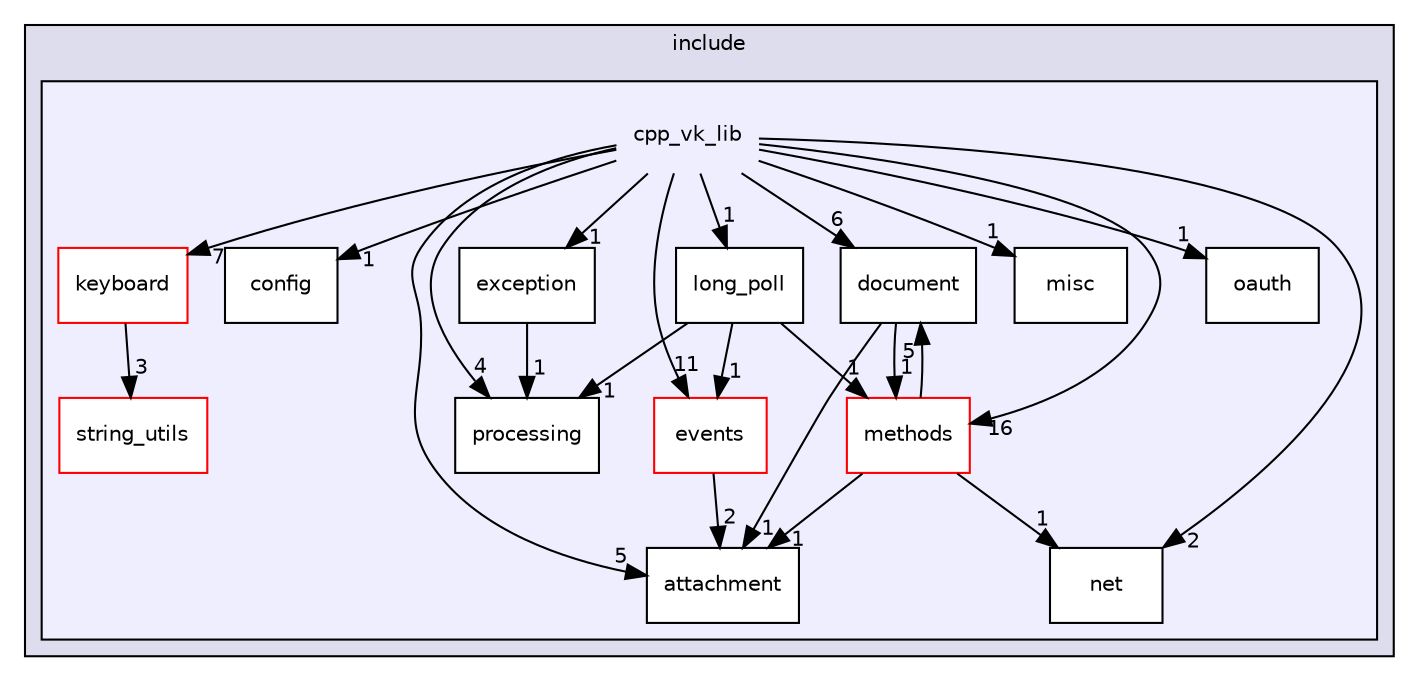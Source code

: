 digraph "cpp_vk_lib" {
  compound=true
  node [ fontsize="10", fontname="Helvetica"];
  edge [ labelfontsize="10", labelfontname="Helvetica"];
  subgraph clusterdir_5a30104352ef4255dc24354b02eb2d20 {
    graph [ bgcolor="#ddddee", pencolor="black", label="include" fontname="Helvetica", fontsize="10", URL="dir_5a30104352ef4255dc24354b02eb2d20.html"]
  subgraph clusterdir_ff8df762ee7a92ae5aae7a0c53291ef2 {
    graph [ bgcolor="#eeeeff", pencolor="black", label="" URL="dir_ff8df762ee7a92ae5aae7a0c53291ef2.html"];
    dir_ff8df762ee7a92ae5aae7a0c53291ef2 [shape=plaintext label="cpp_vk_lib"];
  dir_38ea18007e72c631318107a94e52d45f [shape=box label="attachment" fillcolor="white" style="filled" URL="dir_38ea18007e72c631318107a94e52d45f.html"];
  dir_ae49bd75de9b43f084e4af76ac66124a [shape=box label="config" fillcolor="white" style="filled" URL="dir_ae49bd75de9b43f084e4af76ac66124a.html"];
  dir_c6fbb1671fb3038ec70d8eb32616290e [shape=box label="document" fillcolor="white" style="filled" URL="dir_c6fbb1671fb3038ec70d8eb32616290e.html"];
  dir_53544e70ef113b77a7d7180fbd3b440a [shape=box label="events" fillcolor="white" style="filled" color="red" URL="dir_53544e70ef113b77a7d7180fbd3b440a.html"];
  dir_8d1dcd7c01e37a0f2f234b4aa4b62e15 [shape=box label="exception" fillcolor="white" style="filled" URL="dir_8d1dcd7c01e37a0f2f234b4aa4b62e15.html"];
  dir_a4395e605c4be48afa98c77014abdd59 [shape=box label="keyboard" fillcolor="white" style="filled" color="red" URL="dir_a4395e605c4be48afa98c77014abdd59.html"];
  dir_25c2f00e66240dae870844a8f9395bfc [shape=box label="long_poll" fillcolor="white" style="filled" URL="dir_25c2f00e66240dae870844a8f9395bfc.html"];
  dir_8b3c131c7deef97e7a107e2ab510e8a1 [shape=box label="methods" fillcolor="white" style="filled" color="red" URL="dir_8b3c131c7deef97e7a107e2ab510e8a1.html"];
  dir_a96a181b2223d4a5b0fefbb0d587a17c [shape=box label="misc" fillcolor="white" style="filled" URL="dir_a96a181b2223d4a5b0fefbb0d587a17c.html"];
  dir_2ca09ff9522c67ce12a20aebfacbd704 [shape=box label="net" fillcolor="white" style="filled" URL="dir_2ca09ff9522c67ce12a20aebfacbd704.html"];
  dir_83cb28c3e984448e6414d36c5bc87fba [shape=box label="oauth" fillcolor="white" style="filled" URL="dir_83cb28c3e984448e6414d36c5bc87fba.html"];
  dir_e468bc965c788d30218c6feedd6472a5 [shape=box label="processing" fillcolor="white" style="filled" URL="dir_e468bc965c788d30218c6feedd6472a5.html"];
  dir_f4297228b4ae3479ebf3ab6b33d53f38 [shape=box label="string_utils" fillcolor="white" style="filled" color="red" URL="dir_f4297228b4ae3479ebf3ab6b33d53f38.html"];
  }
  }
  dir_25c2f00e66240dae870844a8f9395bfc->dir_53544e70ef113b77a7d7180fbd3b440a [headlabel="1", labeldistance=1.5 headhref="dir_000005_000009.html"];
  dir_25c2f00e66240dae870844a8f9395bfc->dir_8b3c131c7deef97e7a107e2ab510e8a1 [headlabel="1", labeldistance=1.5 headhref="dir_000005_000012.html"];
  dir_25c2f00e66240dae870844a8f9395bfc->dir_e468bc965c788d30218c6feedd6472a5 [headlabel="1", labeldistance=1.5 headhref="dir_000005_000013.html"];
  dir_8b3c131c7deef97e7a107e2ab510e8a1->dir_c6fbb1671fb3038ec70d8eb32616290e [headlabel="5", labeldistance=1.5 headhref="dir_000012_000020.html"];
  dir_8b3c131c7deef97e7a107e2ab510e8a1->dir_38ea18007e72c631318107a94e52d45f [headlabel="1", labeldistance=1.5 headhref="dir_000012_000006.html"];
  dir_8b3c131c7deef97e7a107e2ab510e8a1->dir_2ca09ff9522c67ce12a20aebfacbd704 [headlabel="1", labeldistance=1.5 headhref="dir_000012_000016.html"];
  dir_a4395e605c4be48afa98c77014abdd59->dir_f4297228b4ae3479ebf3ab6b33d53f38 [headlabel="3", labeldistance=1.5 headhref="dir_000018_000021.html"];
  dir_ff8df762ee7a92ae5aae7a0c53291ef2->dir_25c2f00e66240dae870844a8f9395bfc [headlabel="1", labeldistance=1.5 headhref="dir_000004_000005.html"];
  dir_ff8df762ee7a92ae5aae7a0c53291ef2->dir_2ca09ff9522c67ce12a20aebfacbd704 [headlabel="2", labeldistance=1.5 headhref="dir_000004_000016.html"];
  dir_ff8df762ee7a92ae5aae7a0c53291ef2->dir_38ea18007e72c631318107a94e52d45f [headlabel="5", labeldistance=1.5 headhref="dir_000004_000006.html"];
  dir_ff8df762ee7a92ae5aae7a0c53291ef2->dir_53544e70ef113b77a7d7180fbd3b440a [headlabel="11", labeldistance=1.5 headhref="dir_000004_000009.html"];
  dir_ff8df762ee7a92ae5aae7a0c53291ef2->dir_83cb28c3e984448e6414d36c5bc87fba [headlabel="1", labeldistance=1.5 headhref="dir_000004_000017.html"];
  dir_ff8df762ee7a92ae5aae7a0c53291ef2->dir_8b3c131c7deef97e7a107e2ab510e8a1 [headlabel="16", labeldistance=1.5 headhref="dir_000004_000012.html"];
  dir_ff8df762ee7a92ae5aae7a0c53291ef2->dir_8d1dcd7c01e37a0f2f234b4aa4b62e15 [headlabel="1", labeldistance=1.5 headhref="dir_000004_000025.html"];
  dir_ff8df762ee7a92ae5aae7a0c53291ef2->dir_a4395e605c4be48afa98c77014abdd59 [headlabel="7", labeldistance=1.5 headhref="dir_000004_000018.html"];
  dir_ff8df762ee7a92ae5aae7a0c53291ef2->dir_a96a181b2223d4a5b0fefbb0d587a17c [headlabel="1", labeldistance=1.5 headhref="dir_000004_000023.html"];
  dir_ff8df762ee7a92ae5aae7a0c53291ef2->dir_ae49bd75de9b43f084e4af76ac66124a [headlabel="1", labeldistance=1.5 headhref="dir_000004_000028.html"];
  dir_ff8df762ee7a92ae5aae7a0c53291ef2->dir_c6fbb1671fb3038ec70d8eb32616290e [headlabel="6", labeldistance=1.5 headhref="dir_000004_000020.html"];
  dir_ff8df762ee7a92ae5aae7a0c53291ef2->dir_e468bc965c788d30218c6feedd6472a5 [headlabel="4", labeldistance=1.5 headhref="dir_000004_000013.html"];
  dir_53544e70ef113b77a7d7180fbd3b440a->dir_38ea18007e72c631318107a94e52d45f [headlabel="2", labeldistance=1.5 headhref="dir_000009_000006.html"];
  dir_8d1dcd7c01e37a0f2f234b4aa4b62e15->dir_e468bc965c788d30218c6feedd6472a5 [headlabel="1", labeldistance=1.5 headhref="dir_000025_000013.html"];
  dir_c6fbb1671fb3038ec70d8eb32616290e->dir_38ea18007e72c631318107a94e52d45f [headlabel="1", labeldistance=1.5 headhref="dir_000020_000006.html"];
  dir_c6fbb1671fb3038ec70d8eb32616290e->dir_8b3c131c7deef97e7a107e2ab510e8a1 [headlabel="1", labeldistance=1.5 headhref="dir_000020_000012.html"];
}
